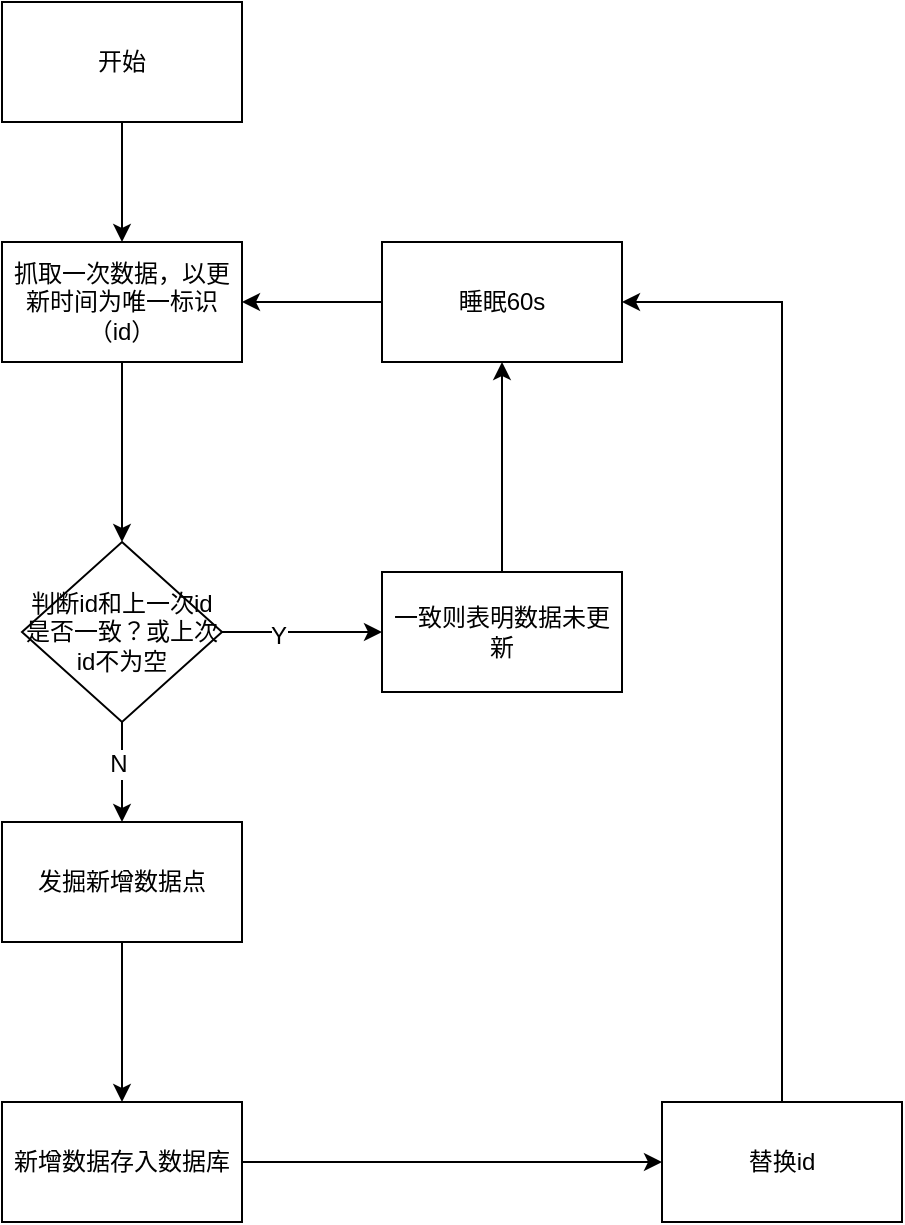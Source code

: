 <mxfile version="12.2.4" pages="1"><diagram id="Igy912JDgEwUZz22xB-o" name="Page-1"><mxGraphModel dx="956" dy="665" grid="1" gridSize="10" guides="1" tooltips="1" connect="1" arrows="1" fold="1" page="1" pageScale="1" pageWidth="827" pageHeight="1169" math="0" shadow="0"><root><mxCell id="0"/><mxCell id="1" parent="0"/><mxCell id="4" value="" style="edgeStyle=orthogonalEdgeStyle;rounded=0;orthogonalLoop=1;jettySize=auto;html=1;entryX=0.5;entryY=0;entryDx=0;entryDy=0;" parent="1" source="2" target="5" edge="1"><mxGeometry relative="1" as="geometry"><mxPoint x="250" y="330" as="targetPoint"/></mxGeometry></mxCell><mxCell id="2" value="抓取一次数据，以更新时间为唯一标识（id）" style="rounded=0;whiteSpace=wrap;html=1;" parent="1" vertex="1"><mxGeometry x="190" y="190" width="120" height="60" as="geometry"/></mxCell><mxCell id="7" style="edgeStyle=orthogonalEdgeStyle;rounded=0;orthogonalLoop=1;jettySize=auto;html=1;" parent="1" source="5" target="6" edge="1"><mxGeometry relative="1" as="geometry"/></mxCell><mxCell id="8" value="Y" style="text;html=1;resizable=0;points=[];align=center;verticalAlign=middle;labelBackgroundColor=#ffffff;" parent="7" vertex="1" connectable="0"><mxGeometry x="-0.3" y="-1" relative="1" as="geometry"><mxPoint y="1" as="offset"/></mxGeometry></mxCell><mxCell id="17" style="edgeStyle=orthogonalEdgeStyle;rounded=0;orthogonalLoop=1;jettySize=auto;html=1;" parent="1" source="5" target="16" edge="1"><mxGeometry relative="1" as="geometry"/></mxCell><mxCell id="18" value="N" style="text;html=1;resizable=0;points=[];align=center;verticalAlign=middle;labelBackgroundColor=#ffffff;" parent="17" vertex="1" connectable="0"><mxGeometry x="-0.2" y="-2" relative="1" as="geometry"><mxPoint y="1" as="offset"/></mxGeometry></mxCell><mxCell id="5" value="判断id和上一次id是否一致？或上次id不为空" style="rhombus;whiteSpace=wrap;html=1;" parent="1" vertex="1"><mxGeometry x="200" y="340" width="100" height="90" as="geometry"/></mxCell><mxCell id="10" style="edgeStyle=orthogonalEdgeStyle;rounded=0;orthogonalLoop=1;jettySize=auto;html=1;entryX=0.5;entryY=1;entryDx=0;entryDy=0;" parent="1" source="6" target="9" edge="1"><mxGeometry relative="1" as="geometry"/></mxCell><mxCell id="6" value="一致则表明数据未更新" style="rounded=0;whiteSpace=wrap;html=1;" parent="1" vertex="1"><mxGeometry x="380" y="355" width="120" height="60" as="geometry"/></mxCell><mxCell id="11" style="edgeStyle=orthogonalEdgeStyle;rounded=0;orthogonalLoop=1;jettySize=auto;html=1;entryX=1;entryY=0.5;entryDx=0;entryDy=0;" parent="1" source="9" target="2" edge="1"><mxGeometry relative="1" as="geometry"/></mxCell><mxCell id="9" value="睡眠60s" style="rounded=0;whiteSpace=wrap;html=1;" parent="1" vertex="1"><mxGeometry x="380" y="190" width="120" height="60" as="geometry"/></mxCell><mxCell id="20" value="" style="edgeStyle=orthogonalEdgeStyle;rounded=0;orthogonalLoop=1;jettySize=auto;html=1;" parent="1" source="16" target="19" edge="1"><mxGeometry relative="1" as="geometry"/></mxCell><mxCell id="16" value="发掘新增数据点" style="rounded=0;whiteSpace=wrap;html=1;" parent="1" vertex="1"><mxGeometry x="190" y="480" width="120" height="60" as="geometry"/></mxCell><mxCell id="22" value="" style="edgeStyle=orthogonalEdgeStyle;rounded=0;orthogonalLoop=1;jettySize=auto;html=1;" parent="1" source="19" target="21" edge="1"><mxGeometry relative="1" as="geometry"/></mxCell><mxCell id="19" value="新增数据存入数据库" style="rounded=0;whiteSpace=wrap;html=1;" parent="1" vertex="1"><mxGeometry x="190" y="620" width="120" height="60" as="geometry"/></mxCell><mxCell id="23" style="edgeStyle=orthogonalEdgeStyle;rounded=0;orthogonalLoop=1;jettySize=auto;html=1;entryX=1;entryY=0.5;entryDx=0;entryDy=0;" parent="1" source="21" target="9" edge="1"><mxGeometry relative="1" as="geometry"><mxPoint x="560" y="330" as="targetPoint"/><Array as="points"><mxPoint x="580" y="220"/></Array></mxGeometry></mxCell><mxCell id="21" value="替换id" style="rounded=0;whiteSpace=wrap;html=1;" parent="1" vertex="1"><mxGeometry x="520" y="620" width="120" height="60" as="geometry"/></mxCell><mxCell id="25" style="edgeStyle=orthogonalEdgeStyle;rounded=0;orthogonalLoop=1;jettySize=auto;html=1;" parent="1" source="24" target="2" edge="1"><mxGeometry relative="1" as="geometry"/></mxCell><mxCell id="24" value="开始" style="rounded=0;whiteSpace=wrap;html=1;" parent="1" vertex="1"><mxGeometry x="190" y="70" width="120" height="60" as="geometry"/></mxCell></root></mxGraphModel></diagram></mxfile>